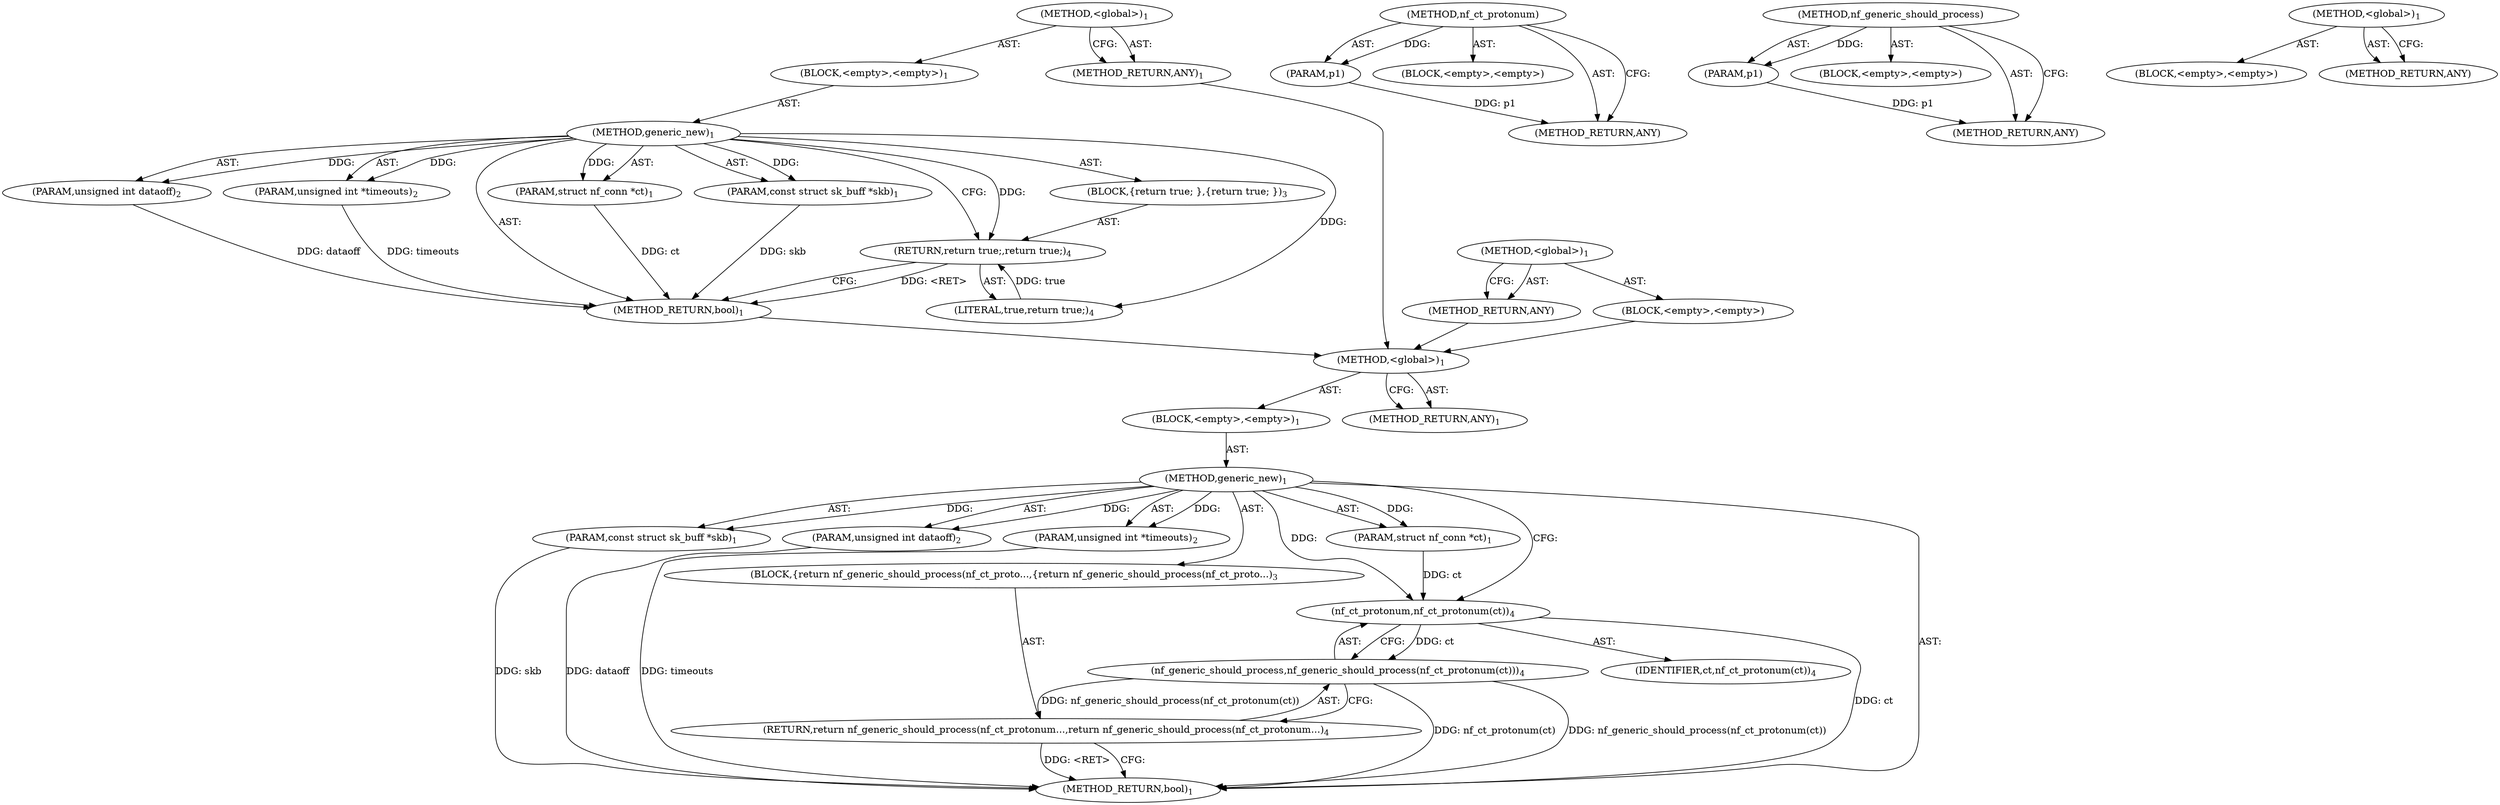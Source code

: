 digraph "&lt;global&gt;" {
vulnerable_6 [label=<(METHOD,&lt;global&gt;)<SUB>1</SUB>>];
vulnerable_7 [label=<(BLOCK,&lt;empty&gt;,&lt;empty&gt;)<SUB>1</SUB>>];
vulnerable_8 [label=<(METHOD,generic_new)<SUB>1</SUB>>];
vulnerable_9 [label=<(PARAM,struct nf_conn *ct)<SUB>1</SUB>>];
vulnerable_10 [label=<(PARAM,const struct sk_buff *skb)<SUB>1</SUB>>];
vulnerable_11 [label=<(PARAM,unsigned int dataoff)<SUB>2</SUB>>];
vulnerable_12 [label=<(PARAM,unsigned int *timeouts)<SUB>2</SUB>>];
vulnerable_13 [label=<(BLOCK,{
	return true;
 },{
	return true;
 })<SUB>3</SUB>>];
vulnerable_14 [label=<(RETURN,return true;,return true;)<SUB>4</SUB>>];
vulnerable_15 [label=<(LITERAL,true,return true;)<SUB>4</SUB>>];
vulnerable_16 [label=<(METHOD_RETURN,bool)<SUB>1</SUB>>];
vulnerable_18 [label=<(METHOD_RETURN,ANY)<SUB>1</SUB>>];
vulnerable_35 [label=<(METHOD,&lt;global&gt;)<SUB>1</SUB>>];
vulnerable_36 [label=<(BLOCK,&lt;empty&gt;,&lt;empty&gt;)>];
vulnerable_37 [label=<(METHOD_RETURN,ANY)>];
fixed_6 [label=<(METHOD,&lt;global&gt;)<SUB>1</SUB>>];
fixed_7 [label=<(BLOCK,&lt;empty&gt;,&lt;empty&gt;)<SUB>1</SUB>>];
fixed_8 [label=<(METHOD,generic_new)<SUB>1</SUB>>];
fixed_9 [label=<(PARAM,struct nf_conn *ct)<SUB>1</SUB>>];
fixed_10 [label=<(PARAM,const struct sk_buff *skb)<SUB>1</SUB>>];
fixed_11 [label=<(PARAM,unsigned int dataoff)<SUB>2</SUB>>];
fixed_12 [label=<(PARAM,unsigned int *timeouts)<SUB>2</SUB>>];
fixed_13 [label=<(BLOCK,{
	return nf_generic_should_process(nf_ct_proto...,{
	return nf_generic_should_process(nf_ct_proto...)<SUB>3</SUB>>];
fixed_14 [label=<(RETURN,return nf_generic_should_process(nf_ct_protonum...,return nf_generic_should_process(nf_ct_protonum...)<SUB>4</SUB>>];
fixed_15 [label=<(nf_generic_should_process,nf_generic_should_process(nf_ct_protonum(ct)))<SUB>4</SUB>>];
fixed_16 [label=<(nf_ct_protonum,nf_ct_protonum(ct))<SUB>4</SUB>>];
fixed_17 [label=<(IDENTIFIER,ct,nf_ct_protonum(ct))<SUB>4</SUB>>];
fixed_18 [label=<(METHOD_RETURN,bool)<SUB>1</SUB>>];
fixed_20 [label=<(METHOD_RETURN,ANY)<SUB>1</SUB>>];
fixed_47 [label=<(METHOD,nf_ct_protonum)>];
fixed_48 [label=<(PARAM,p1)>];
fixed_49 [label=<(BLOCK,&lt;empty&gt;,&lt;empty&gt;)>];
fixed_50 [label=<(METHOD_RETURN,ANY)>];
fixed_43 [label=<(METHOD,nf_generic_should_process)>];
fixed_44 [label=<(PARAM,p1)>];
fixed_45 [label=<(BLOCK,&lt;empty&gt;,&lt;empty&gt;)>];
fixed_46 [label=<(METHOD_RETURN,ANY)>];
fixed_37 [label=<(METHOD,&lt;global&gt;)<SUB>1</SUB>>];
fixed_38 [label=<(BLOCK,&lt;empty&gt;,&lt;empty&gt;)>];
fixed_39 [label=<(METHOD_RETURN,ANY)>];
vulnerable_6 -> vulnerable_7  [key=0, label="AST: "];
vulnerable_6 -> vulnerable_18  [key=0, label="AST: "];
vulnerable_6 -> vulnerable_18  [key=1, label="CFG: "];
vulnerable_7 -> vulnerable_8  [key=0, label="AST: "];
vulnerable_8 -> vulnerable_9  [key=0, label="AST: "];
vulnerable_8 -> vulnerable_9  [key=1, label="DDG: "];
vulnerable_8 -> vulnerable_10  [key=0, label="AST: "];
vulnerable_8 -> vulnerable_10  [key=1, label="DDG: "];
vulnerable_8 -> vulnerable_11  [key=0, label="AST: "];
vulnerable_8 -> vulnerable_11  [key=1, label="DDG: "];
vulnerable_8 -> vulnerable_12  [key=0, label="AST: "];
vulnerable_8 -> vulnerable_12  [key=1, label="DDG: "];
vulnerable_8 -> vulnerable_13  [key=0, label="AST: "];
vulnerable_8 -> vulnerable_16  [key=0, label="AST: "];
vulnerable_8 -> vulnerable_14  [key=0, label="CFG: "];
vulnerable_8 -> vulnerable_14  [key=1, label="DDG: "];
vulnerable_8 -> vulnerable_15  [key=0, label="DDG: "];
vulnerable_9 -> vulnerable_16  [key=0, label="DDG: ct"];
vulnerable_10 -> vulnerable_16  [key=0, label="DDG: skb"];
vulnerable_11 -> vulnerable_16  [key=0, label="DDG: dataoff"];
vulnerable_12 -> vulnerable_16  [key=0, label="DDG: timeouts"];
vulnerable_13 -> vulnerable_14  [key=0, label="AST: "];
vulnerable_14 -> vulnerable_15  [key=0, label="AST: "];
vulnerable_14 -> vulnerable_16  [key=0, label="CFG: "];
vulnerable_14 -> vulnerable_16  [key=1, label="DDG: &lt;RET&gt;"];
vulnerable_15 -> vulnerable_14  [key=0, label="DDG: true"];
vulnerable_16 -> fixed_6  [key=0];
vulnerable_18 -> fixed_6  [key=0];
vulnerable_35 -> vulnerable_36  [key=0, label="AST: "];
vulnerable_35 -> vulnerable_37  [key=0, label="AST: "];
vulnerable_35 -> vulnerable_37  [key=1, label="CFG: "];
vulnerable_36 -> fixed_6  [key=0];
vulnerable_37 -> fixed_6  [key=0];
fixed_6 -> fixed_7  [key=0, label="AST: "];
fixed_6 -> fixed_20  [key=0, label="AST: "];
fixed_6 -> fixed_20  [key=1, label="CFG: "];
fixed_7 -> fixed_8  [key=0, label="AST: "];
fixed_8 -> fixed_9  [key=0, label="AST: "];
fixed_8 -> fixed_9  [key=1, label="DDG: "];
fixed_8 -> fixed_10  [key=0, label="AST: "];
fixed_8 -> fixed_10  [key=1, label="DDG: "];
fixed_8 -> fixed_11  [key=0, label="AST: "];
fixed_8 -> fixed_11  [key=1, label="DDG: "];
fixed_8 -> fixed_12  [key=0, label="AST: "];
fixed_8 -> fixed_12  [key=1, label="DDG: "];
fixed_8 -> fixed_13  [key=0, label="AST: "];
fixed_8 -> fixed_18  [key=0, label="AST: "];
fixed_8 -> fixed_16  [key=0, label="CFG: "];
fixed_8 -> fixed_16  [key=1, label="DDG: "];
fixed_9 -> fixed_16  [key=0, label="DDG: ct"];
fixed_10 -> fixed_18  [key=0, label="DDG: skb"];
fixed_11 -> fixed_18  [key=0, label="DDG: dataoff"];
fixed_12 -> fixed_18  [key=0, label="DDG: timeouts"];
fixed_13 -> fixed_14  [key=0, label="AST: "];
fixed_14 -> fixed_15  [key=0, label="AST: "];
fixed_14 -> fixed_18  [key=0, label="CFG: "];
fixed_14 -> fixed_18  [key=1, label="DDG: &lt;RET&gt;"];
fixed_15 -> fixed_16  [key=0, label="AST: "];
fixed_15 -> fixed_14  [key=0, label="CFG: "];
fixed_15 -> fixed_14  [key=1, label="DDG: nf_generic_should_process(nf_ct_protonum(ct))"];
fixed_15 -> fixed_18  [key=0, label="DDG: nf_ct_protonum(ct)"];
fixed_15 -> fixed_18  [key=1, label="DDG: nf_generic_should_process(nf_ct_protonum(ct))"];
fixed_16 -> fixed_17  [key=0, label="AST: "];
fixed_16 -> fixed_15  [key=0, label="CFG: "];
fixed_16 -> fixed_15  [key=1, label="DDG: ct"];
fixed_16 -> fixed_18  [key=0, label="DDG: ct"];
fixed_47 -> fixed_48  [key=0, label="AST: "];
fixed_47 -> fixed_48  [key=1, label="DDG: "];
fixed_47 -> fixed_49  [key=0, label="AST: "];
fixed_47 -> fixed_50  [key=0, label="AST: "];
fixed_47 -> fixed_50  [key=1, label="CFG: "];
fixed_48 -> fixed_50  [key=0, label="DDG: p1"];
fixed_43 -> fixed_44  [key=0, label="AST: "];
fixed_43 -> fixed_44  [key=1, label="DDG: "];
fixed_43 -> fixed_45  [key=0, label="AST: "];
fixed_43 -> fixed_46  [key=0, label="AST: "];
fixed_43 -> fixed_46  [key=1, label="CFG: "];
fixed_44 -> fixed_46  [key=0, label="DDG: p1"];
fixed_37 -> fixed_38  [key=0, label="AST: "];
fixed_37 -> fixed_39  [key=0, label="AST: "];
fixed_37 -> fixed_39  [key=1, label="CFG: "];
}
